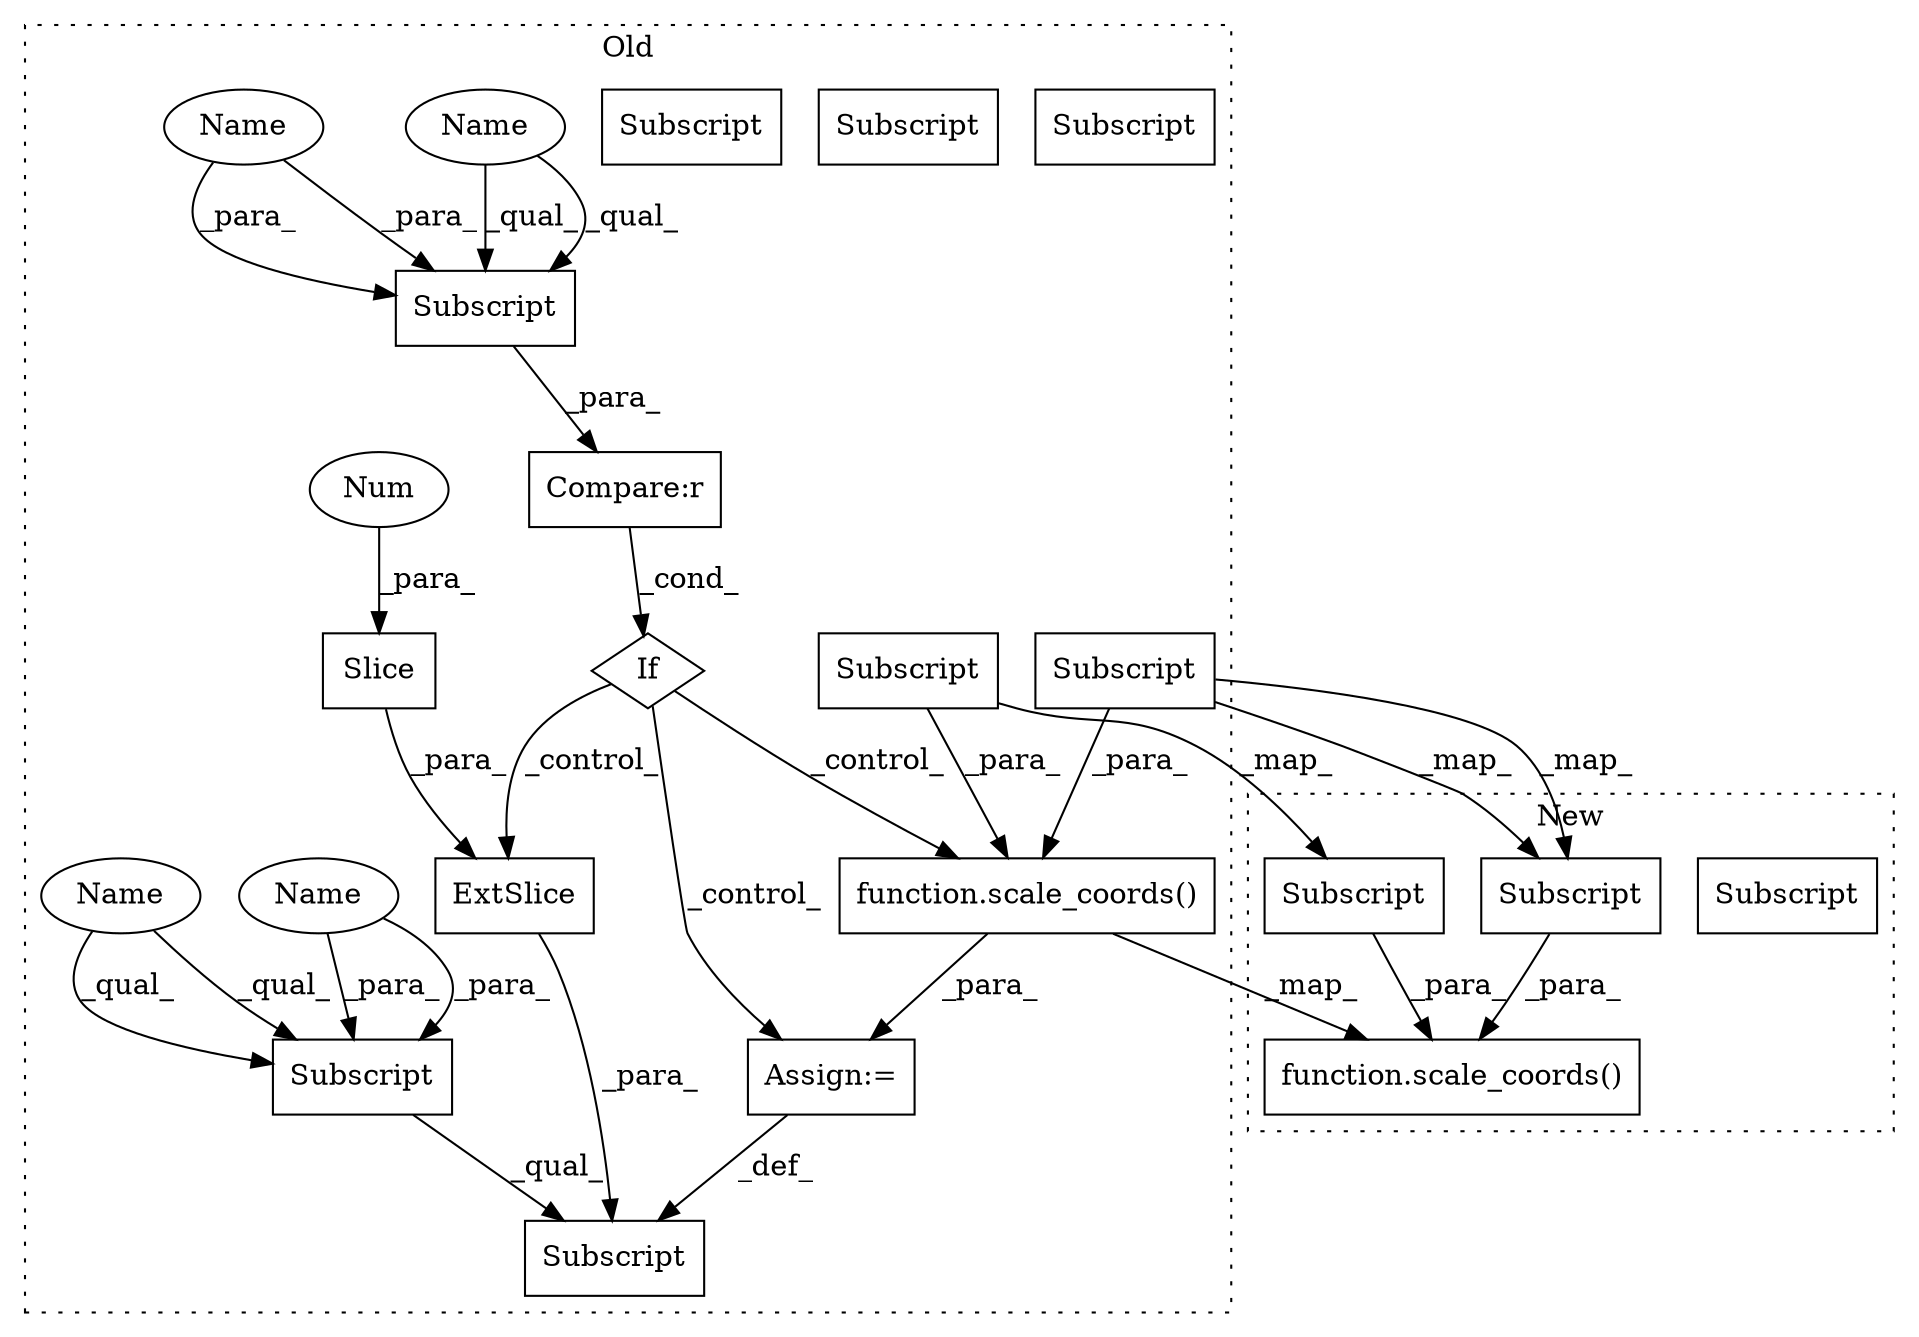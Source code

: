 digraph G {
subgraph cluster0 {
1 [label="function.scale_coords()" a="75" s="6795,6838" l="13,1" shape="box"];
3 [label="Subscript" a="63" s="6816,0" l="11,0" shape="box"];
6 [label="Subscript" a="63" s="6829,0" l="9,0" shape="box"];
7 [label="If" a="96" s="6744,6763" l="3,18" shape="diamond"];
8 [label="Compare:r" a="40" s="6747" l="16" shape="box"];
9 [label="Subscript" a="63" s="6747,0" l="4,0" shape="box"];
10 [label="Subscript" a="63" s="6781,0" l="4,0" shape="box"];
11 [label="ExtSlice" a="85" s="6781" l="1" shape="box"];
12 [label="Subscript" a="63" s="6781,0" l="11,0" shape="box"];
13 [label="Slice" a="80" s="6789" l="1" shape="box"];
14 [label="Num" a="76" s="6790" l="1" shape="ellipse"];
15 [label="Assign:=" a="68" s="6792" l="3" shape="box"];
16 [label="Subscript" a="63" s="6781,0" l="4,0" shape="box"];
17 [label="Subscript" a="63" s="6747,0" l="4,0" shape="box"];
18 [label="Subscript" a="63" s="6816,0" l="11,0" shape="box"];
19 [label="Name" a="87" s="6747" l="1" shape="ellipse"];
20 [label="Name" a="87" s="6781" l="1" shape="ellipse"];
21 [label="Name" a="87" s="6749" l="1" shape="ellipse"];
22 [label="Name" a="87" s="6783" l="1" shape="ellipse"];
label = "Old";
style="dotted";
}
subgraph cluster1 {
2 [label="function.scale_coords()" a="75" s="6744,6787" l="13,1" shape="box"];
4 [label="Subscript" a="63" s="6765,0" l="11,0" shape="box"];
5 [label="Subscript" a="63" s="6778,0" l="9,0" shape="box"];
23 [label="Subscript" a="63" s="6765,0" l="11,0" shape="box"];
label = "New";
style="dotted";
}
1 -> 15 [label="_para_"];
1 -> 2 [label="_map_"];
5 -> 2 [label="_para_"];
6 -> 5 [label="_map_"];
6 -> 1 [label="_para_"];
7 -> 11 [label="_control_"];
7 -> 1 [label="_control_"];
7 -> 15 [label="_control_"];
8 -> 7 [label="_cond_"];
11 -> 12 [label="_para_"];
13 -> 11 [label="_para_"];
14 -> 13 [label="_para_"];
15 -> 12 [label="_def_"];
16 -> 12 [label="_qual_"];
17 -> 8 [label="_para_"];
18 -> 1 [label="_para_"];
18 -> 23 [label="_map_"];
18 -> 23 [label="_map_"];
19 -> 17 [label="_qual_"];
19 -> 17 [label="_qual_"];
20 -> 16 [label="_qual_"];
20 -> 16 [label="_qual_"];
21 -> 17 [label="_para_"];
21 -> 17 [label="_para_"];
22 -> 16 [label="_para_"];
22 -> 16 [label="_para_"];
23 -> 2 [label="_para_"];
}